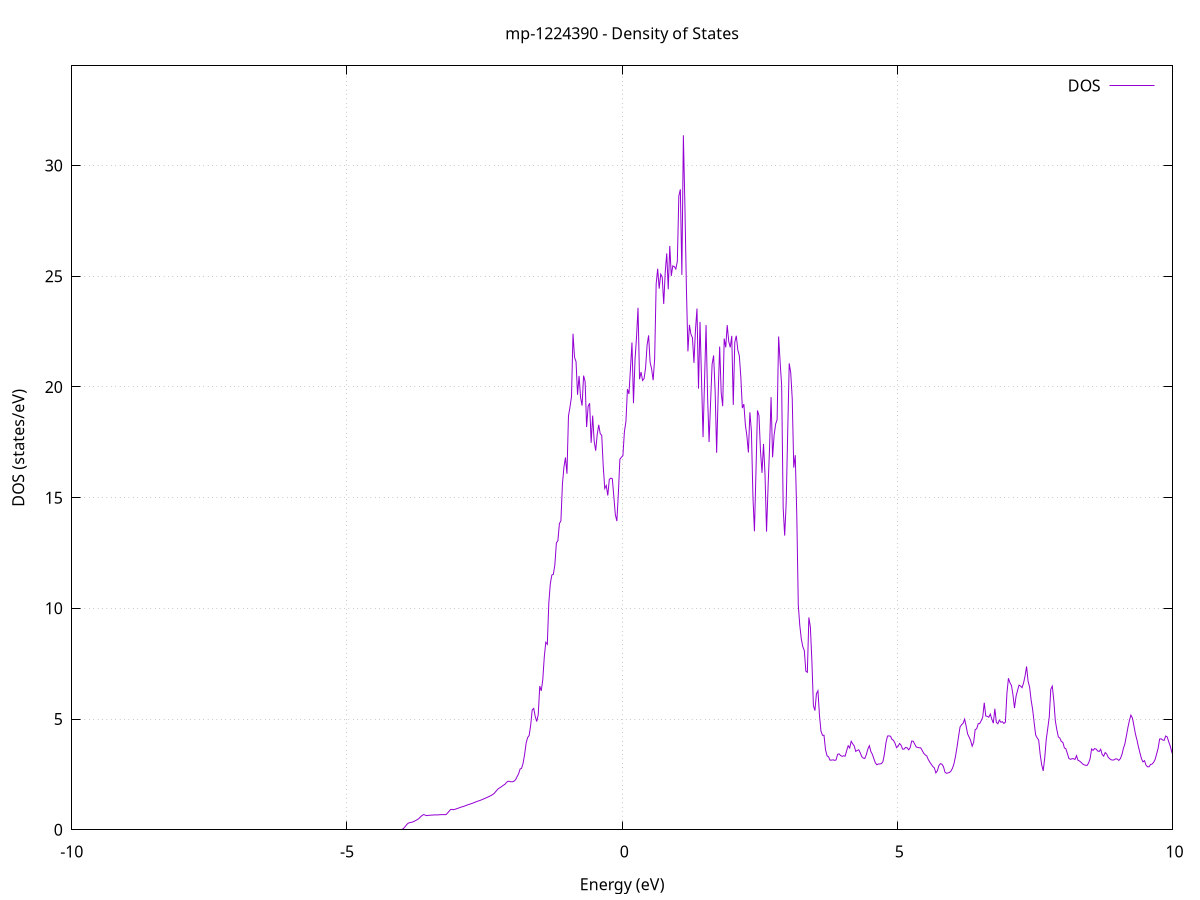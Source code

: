 set title 'mp-1224390 - Density of States'
set xlabel 'Energy (eV)'
set ylabel 'DOS (states/eV)'
set grid
set xrange [-10:10]
set yrange [0:34.502]
set xzeroaxis lt -1
set terminal png size 800,600
set output 'mp-1224390_dos_gnuplot.png'
plot '-' using 1:2 with lines title 'DOS'
-28.831500 0.000000
-28.804000 0.000000
-28.776600 0.000000
-28.749100 0.000000
-28.721600 0.000000
-28.694200 0.000000
-28.666700 0.000000
-28.639200 0.000000
-28.611700 0.000000
-28.584300 0.000000
-28.556800 0.000000
-28.529300 0.000000
-28.501900 0.000000
-28.474400 0.000000
-28.446900 0.000000
-28.419400 0.000000
-28.392000 0.000000
-28.364500 0.000000
-28.337000 0.000000
-28.309600 0.000000
-28.282100 0.000000
-28.254600 0.000000
-28.227100 0.000000
-28.199700 0.000000
-28.172200 0.000000
-28.144700 0.000000
-28.117200 0.000000
-28.089800 0.000000
-28.062300 0.000000
-28.034800 0.000000
-28.007400 0.000000
-27.979900 0.000000
-27.952400 0.000000
-27.924900 0.000000
-27.897500 0.000000
-27.870000 0.000000
-27.842500 0.000000
-27.815100 0.000000
-27.787600 0.000000
-27.760100 0.000000
-27.732600 0.000000
-27.705200 0.000000
-27.677700 0.000000
-27.650200 0.000000
-27.622800 0.000000
-27.595300 0.000000
-27.567800 0.000000
-27.540300 0.000000
-27.512900 0.000000
-27.485400 0.000000
-27.457900 0.000000
-27.430500 0.000000
-27.403000 0.000000
-27.375500 0.000000
-27.348000 0.000000
-27.320600 0.000000
-27.293100 0.000000
-27.265600 0.000000
-27.238200 0.000000
-27.210700 0.000000
-27.183200 0.000000
-27.155700 0.000000
-27.128300 0.000000
-27.100800 0.000000
-27.073300 0.000000
-27.045900 0.000000
-27.018400 0.000000
-26.990900 0.000000
-26.963400 0.000000
-26.936000 0.000000
-26.908500 0.000000
-26.881000 0.000000
-26.853600 0.000000
-26.826100 0.000000
-26.798600 0.000000
-26.771100 0.000000
-26.743700 0.000000
-26.716200 0.000000
-26.688700 0.000000
-26.661200 0.000000
-26.633800 0.000000
-26.606300 0.000000
-26.578800 0.000000
-26.551400 0.000000
-26.523900 0.000000
-26.496400 0.000000
-26.468900 0.000000
-26.441500 0.000000
-26.414000 0.000000
-26.386500 0.000000
-26.359100 0.000000
-26.331600 285.746100
-26.304100 0.000000
-26.276600 66.589400
-26.249200 0.000000
-26.221700 0.000000
-26.194200 0.000000
-26.166800 0.000000
-26.139300 0.000000
-26.111800 0.000000
-26.084300 0.000000
-26.056900 0.000000
-26.029400 0.000000
-26.001900 0.000000
-25.974500 0.000000
-25.947000 0.000000
-25.919500 0.000000
-25.892000 0.000000
-25.864600 0.000000
-25.837100 0.000000
-25.809600 0.000000
-25.782200 0.000000
-25.754700 0.000000
-25.727200 0.000000
-25.699700 0.000000
-25.672300 0.000000
-25.644800 0.000000
-25.617300 0.000000
-25.589900 0.000000
-25.562400 0.000000
-25.534900 0.000000
-25.507400 0.000000
-25.480000 0.000000
-25.452500 0.000000
-25.425000 0.000000
-25.397600 0.000000
-25.370100 0.000000
-25.342600 0.000000
-25.315100 0.000000
-25.287700 0.000000
-25.260200 0.000000
-25.232700 0.000000
-25.205200 0.000000
-25.177800 0.000000
-25.150300 0.000000
-25.122800 0.000000
-25.095400 0.000000
-25.067900 0.000000
-25.040400 0.000000
-25.012900 0.000000
-24.985500 0.000000
-24.958000 0.000000
-24.930500 0.000000
-24.903100 0.000000
-24.875600 0.000000
-24.848100 0.000000
-24.820600 0.000000
-24.793200 0.000000
-24.765700 0.000000
-24.738200 0.000000
-24.710800 0.000000
-24.683300 0.000000
-24.655800 0.000000
-24.628300 0.000000
-24.600900 0.000000
-24.573400 0.000000
-24.545900 0.000000
-24.518500 0.000000
-24.491000 0.000000
-24.463500 0.000000
-24.436000 0.000000
-24.408600 0.000000
-24.381100 0.000000
-24.353600 0.000000
-24.326200 0.000000
-24.298700 0.000000
-24.271200 0.000000
-24.243700 0.000000
-24.216300 0.000000
-24.188800 0.000000
-24.161300 0.000000
-24.133900 0.000000
-24.106400 0.000000
-24.078900 0.000000
-24.051400 0.000000
-24.024000 0.000000
-23.996500 0.000000
-23.969000 0.000000
-23.941600 0.000000
-23.914100 0.000000
-23.886600 0.000000
-23.859100 0.000000
-23.831700 0.000000
-23.804200 0.000000
-23.776700 0.000000
-23.749200 0.000000
-23.721800 0.000000
-23.694300 0.000000
-23.666800 0.000000
-23.639400 0.000000
-23.611900 0.000000
-23.584400 0.000000
-23.556900 0.000000
-23.529500 0.000000
-23.502000 0.000000
-23.474500 0.000000
-23.447100 0.000000
-23.419600 0.000000
-23.392100 0.000000
-23.364600 0.000000
-23.337200 0.000000
-23.309700 0.000000
-23.282200 0.000000
-23.254800 0.000000
-23.227300 0.000000
-23.199800 0.000000
-23.172300 0.000000
-23.144900 0.000000
-23.117400 0.000000
-23.089900 0.000000
-23.062500 0.000000
-23.035000 0.000000
-23.007500 0.000000
-22.980000 0.000000
-22.952600 0.000000
-22.925100 0.000000
-22.897600 0.000000
-22.870200 0.000000
-22.842700 0.000000
-22.815200 0.000000
-22.787700 0.000000
-22.760300 0.000000
-22.732800 0.000000
-22.705300 0.000000
-22.677900 0.000000
-22.650400 0.000000
-22.622900 0.000000
-22.595400 0.000000
-22.568000 0.000000
-22.540500 0.000000
-22.513000 0.000000
-22.485500 0.000000
-22.458100 0.000000
-22.430600 0.000000
-22.403100 0.000000
-22.375700 0.000000
-22.348200 0.000000
-22.320700 0.000000
-22.293200 0.000000
-22.265800 0.000000
-22.238300 0.000000
-22.210800 0.000000
-22.183400 0.000000
-22.155900 0.000000
-22.128400 0.000000
-22.100900 0.000000
-22.073500 0.000000
-22.046000 0.000000
-22.018500 0.000000
-21.991100 0.000000
-21.963600 0.000000
-21.936100 0.000000
-21.908600 0.000000
-21.881200 0.000000
-21.853700 0.000000
-21.826200 0.000000
-21.798800 0.000000
-21.771300 0.000000
-21.743800 0.000000
-21.716300 0.000000
-21.688900 0.000000
-21.661400 0.000000
-21.633900 0.000000
-21.606500 0.000000
-21.579000 0.000000
-21.551500 0.000000
-21.524000 0.000000
-21.496600 0.000000
-21.469100 0.000000
-21.441600 0.000000
-21.414200 0.000000
-21.386700 0.000000
-21.359200 0.000000
-21.331700 0.000000
-21.304300 0.000000
-21.276800 0.000000
-21.249300 0.000000
-21.221900 0.000000
-21.194400 0.000000
-21.166900 0.000000
-21.139400 0.000000
-21.112000 0.000000
-21.084500 0.000000
-21.057000 0.000000
-21.029500 0.000000
-21.002100 0.000000
-20.974600 0.000000
-20.947100 0.000000
-20.919700 0.000000
-20.892200 0.000000
-20.864700 0.000000
-20.837200 0.000000
-20.809800 0.000000
-20.782300 0.000000
-20.754800 0.000000
-20.727400 0.000000
-20.699900 0.000000
-20.672400 0.000000
-20.644900 0.000000
-20.617500 0.000000
-20.590000 0.000000
-20.562500 0.000000
-20.535100 0.000000
-20.507600 0.000000
-20.480100 0.000000
-20.452600 0.000000
-20.425200 0.000000
-20.397700 0.000000
-20.370200 0.000000
-20.342800 0.000000
-20.315300 0.000000
-20.287800 0.000000
-20.260300 0.000000
-20.232900 0.000000
-20.205400 0.000000
-20.177900 0.000000
-20.150500 0.000000
-20.123000 0.000000
-20.095500 0.000000
-20.068000 0.000000
-20.040600 0.000000
-20.013100 0.000000
-19.985600 0.000000
-19.958200 0.000000
-19.930700 0.000000
-19.903200 0.000000
-19.875700 0.000000
-19.848300 0.000000
-19.820800 0.000000
-19.793300 0.000000
-19.765900 0.000000
-19.738400 0.000000
-19.710900 0.000000
-19.683400 0.000000
-19.656000 0.000000
-19.628500 0.000000
-19.601000 0.000000
-19.573500 0.000000
-19.546100 0.000000
-19.518600 0.000000
-19.491100 0.000000
-19.463700 0.000000
-19.436200 0.000000
-19.408700 0.000000
-19.381200 0.000000
-19.353800 0.000000
-19.326300 0.000000
-19.298800 0.000000
-19.271400 0.000000
-19.243900 0.000000
-19.216400 0.000000
-19.188900 0.000000
-19.161500 0.000000
-19.134000 0.000000
-19.106500 0.000000
-19.079100 0.000000
-19.051600 0.000000
-19.024100 0.000000
-18.996600 0.000000
-18.969200 0.000000
-18.941700 0.000000
-18.914200 0.000000
-18.886800 0.000000
-18.859300 0.000000
-18.831800 0.000000
-18.804300 0.000000
-18.776900 0.000000
-18.749400 0.000000
-18.721900 0.000000
-18.694500 0.000000
-18.667000 0.000000
-18.639500 0.000000
-18.612000 0.000000
-18.584600 0.000000
-18.557100 0.000000
-18.529600 0.000000
-18.502200 0.000000
-18.474700 0.000000
-18.447200 0.000000
-18.419700 0.000000
-18.392300 0.000000
-18.364800 0.000000
-18.337300 0.000000
-18.309900 0.000000
-18.282400 0.000000
-18.254900 0.000000
-18.227400 0.000000
-18.200000 0.000000
-18.172500 0.000000
-18.145000 0.000000
-18.117500 0.000000
-18.090100 0.000000
-18.062600 0.000000
-18.035100 0.000000
-18.007700 0.000000
-17.980200 0.000000
-17.952700 0.000000
-17.925200 0.000000
-17.897800 0.000000
-17.870300 0.000000
-17.842800 0.000000
-17.815400 0.000000
-17.787900 0.000000
-17.760400 0.000000
-17.732900 0.000000
-17.705500 0.000000
-17.678000 0.000000
-17.650500 0.000000
-17.623100 0.000000
-17.595600 0.000000
-17.568100 0.000000
-17.540600 0.000000
-17.513200 0.000000
-17.485700 0.000000
-17.458200 0.000000
-17.430800 0.000000
-17.403300 0.000000
-17.375800 0.000000
-17.348300 0.000000
-17.320900 0.000000
-17.293400 0.000000
-17.265900 0.000000
-17.238500 0.000000
-17.211000 0.000000
-17.183500 0.000000
-17.156000 0.000000
-17.128600 0.000000
-17.101100 0.000000
-17.073600 0.000000
-17.046200 0.000000
-17.018700 0.000000
-16.991200 0.000000
-16.963700 0.000000
-16.936300 0.000000
-16.908800 0.000000
-16.881300 0.000000
-16.853900 0.000000
-16.826400 0.000000
-16.798900 0.000000
-16.771400 0.000000
-16.744000 0.000000
-16.716500 0.000000
-16.689000 0.000000
-16.661500 0.000000
-16.634100 0.000000
-16.606600 0.000000
-16.579100 0.000000
-16.551700 0.000000
-16.524200 0.000000
-16.496700 0.000000
-16.469200 0.000000
-16.441800 0.000000
-16.414300 0.000000
-16.386800 0.000000
-16.359400 0.000000
-16.331900 0.000000
-16.304400 0.000000
-16.276900 0.000000
-16.249500 0.000000
-16.222000 0.000000
-16.194500 0.000000
-16.167100 0.000000
-16.139600 0.000000
-16.112100 0.000000
-16.084600 0.000000
-16.057200 0.000000
-16.029700 0.000000
-16.002200 0.000000
-15.974800 0.000000
-15.947300 0.000000
-15.919800 0.000000
-15.892300 0.000000
-15.864900 0.000000
-15.837400 0.000000
-15.809900 0.000000
-15.782500 0.000000
-15.755000 0.000000
-15.727500 0.000000
-15.700000 0.000000
-15.672600 0.000000
-15.645100 0.000000
-15.617600 0.000000
-15.590200 0.000000
-15.562700 0.000000
-15.535200 0.000000
-15.507700 0.000000
-15.480300 0.000000
-15.452800 0.000000
-15.425300 0.000000
-15.397800 0.000000
-15.370400 0.000000
-15.342900 0.000000
-15.315400 0.000000
-15.288000 0.000000
-15.260500 0.000000
-15.233000 0.000000
-15.205500 0.000000
-15.178100 0.000000
-15.150600 0.000000
-15.123100 0.000000
-15.095700 0.000000
-15.068200 0.000000
-15.040700 0.000000
-15.013200 0.000000
-14.985800 0.000000
-14.958300 0.000000
-14.930800 0.000000
-14.903400 0.000000
-14.875900 0.000000
-14.848400 0.000000
-14.820900 0.000000
-14.793500 0.000000
-14.766000 0.000000
-14.738500 0.000000
-14.711100 0.000000
-14.683600 0.000000
-14.656100 0.000000
-14.628600 0.000000
-14.601200 0.000000
-14.573700 0.000000
-14.546200 0.000000
-14.518800 0.000000
-14.491300 0.000000
-14.463800 0.000000
-14.436300 0.000000
-14.408900 0.000000
-14.381400 0.000000
-14.353900 0.000000
-14.326500 0.000000
-14.299000 0.000000
-14.271500 0.000000
-14.244000 0.000000
-14.216600 0.000000
-14.189100 0.000000
-14.161600 0.000000
-14.134200 0.000000
-14.106700 0.000000
-14.079200 0.000000
-14.051700 0.000000
-14.024300 0.000000
-13.996800 0.000000
-13.969300 0.000000
-13.941800 0.000000
-13.914400 0.000000
-13.886900 0.000000
-13.859400 0.000000
-13.832000 0.000000
-13.804500 0.000000
-13.777000 0.000000
-13.749500 0.000000
-13.722100 0.000000
-13.694600 0.000000
-13.667100 0.000000
-13.639700 0.000000
-13.612200 0.000000
-13.584700 0.000000
-13.557200 0.000000
-13.529800 0.000000
-13.502300 0.000000
-13.474800 0.000000
-13.447400 0.000000
-13.419900 0.000000
-13.392400 0.000000
-13.364900 0.000000
-13.337500 0.000000
-13.310000 0.000000
-13.282500 0.000000
-13.255100 0.000000
-13.227600 0.000000
-13.200100 0.000000
-13.172600 0.000000
-13.145200 0.000000
-13.117700 0.000000
-13.090200 0.000000
-13.062800 0.000000
-13.035300 0.000000
-13.007800 0.000000
-12.980300 0.000000
-12.952900 0.000000
-12.925400 0.000000
-12.897900 0.000000
-12.870500 0.000000
-12.843000 0.000000
-12.815500 0.000000
-12.788000 0.000000
-12.760600 0.000000
-12.733100 0.000000
-12.705600 0.000000
-12.678200 0.000000
-12.650700 0.000000
-12.623200 0.000000
-12.595700 0.000000
-12.568300 0.000000
-12.540800 0.000000
-12.513300 0.000000
-12.485800 0.000000
-12.458400 0.000000
-12.430900 0.000000
-12.403400 0.000000
-12.376000 0.000000
-12.348500 0.000000
-12.321000 0.000000
-12.293500 0.000000
-12.266100 0.000000
-12.238600 0.000000
-12.211100 0.000000
-12.183700 0.000000
-12.156200 0.000000
-12.128700 0.000000
-12.101200 0.000000
-12.073800 0.000000
-12.046300 0.000000
-12.018800 0.000000
-11.991400 0.000000
-11.963900 0.000000
-11.936400 0.000000
-11.908900 0.000000
-11.881500 0.000000
-11.854000 0.000000
-11.826500 0.000000
-11.799100 0.000000
-11.771600 0.000000
-11.744100 0.000000
-11.716600 0.000000
-11.689200 0.000000
-11.661700 0.000000
-11.634200 0.000000
-11.606800 0.000000
-11.579300 0.000000
-11.551800 0.000000
-11.524300 0.000000
-11.496900 0.000000
-11.469400 0.000000
-11.441900 0.000000
-11.414500 0.000000
-11.387000 0.000000
-11.359500 0.000000
-11.332000 0.000000
-11.304600 0.000000
-11.277100 0.000000
-11.249600 0.000000
-11.222200 0.000000
-11.194700 0.000000
-11.167200 0.000000
-11.139700 0.000000
-11.112300 0.000000
-11.084800 0.000000
-11.057300 0.000000
-11.029800 0.000000
-11.002400 0.000000
-10.974900 0.000000
-10.947400 0.000000
-10.920000 0.000000
-10.892500 0.000000
-10.865000 0.000000
-10.837500 0.000000
-10.810100 0.000000
-10.782600 0.000000
-10.755100 0.000000
-10.727700 0.000000
-10.700200 0.000000
-10.672700 0.000000
-10.645200 0.000000
-10.617800 0.000000
-10.590300 0.000000
-10.562800 0.000000
-10.535400 0.000000
-10.507900 0.000000
-10.480400 0.000000
-10.452900 0.000000
-10.425500 0.000000
-10.398000 0.000000
-10.370500 0.000000
-10.343100 0.000000
-10.315600 0.000000
-10.288100 0.000000
-10.260600 0.000000
-10.233200 0.000000
-10.205700 0.000000
-10.178200 0.000000
-10.150800 0.000000
-10.123300 0.000000
-10.095800 0.000000
-10.068300 0.000000
-10.040900 0.000000
-10.013400 0.000000
-9.985900 0.000000
-9.958500 0.000000
-9.931000 0.000000
-9.903500 0.000000
-9.876000 0.000000
-9.848600 0.000000
-9.821100 0.000000
-9.793600 0.000000
-9.766100 0.000000
-9.738700 0.000000
-9.711200 0.000000
-9.683700 0.000000
-9.656300 0.000000
-9.628800 0.000000
-9.601300 0.000000
-9.573800 0.000000
-9.546400 0.000000
-9.518900 0.000000
-9.491400 0.000000
-9.464000 0.000000
-9.436500 0.000000
-9.409000 0.000000
-9.381500 0.000000
-9.354100 0.000000
-9.326600 0.000000
-9.299100 0.000000
-9.271700 0.000000
-9.244200 0.000000
-9.216700 0.000000
-9.189200 0.000000
-9.161800 0.000000
-9.134300 0.000000
-9.106800 0.000000
-9.079400 0.000000
-9.051900 0.000000
-9.024400 0.000000
-8.996900 0.000000
-8.969500 0.000000
-8.942000 0.000000
-8.914500 0.000000
-8.887100 0.000000
-8.859600 0.000000
-8.832100 0.000000
-8.804600 0.000000
-8.777200 0.000000
-8.749700 0.000000
-8.722200 0.000000
-8.694800 0.000000
-8.667300 0.000000
-8.639800 0.000000
-8.612300 0.000000
-8.584900 0.000000
-8.557400 0.000000
-8.529900 0.000000
-8.502500 0.000000
-8.475000 0.000000
-8.447500 0.000000
-8.420000 0.000000
-8.392600 0.000000
-8.365100 0.000000
-8.337600 0.000000
-8.310100 0.000000
-8.282700 0.000000
-8.255200 0.000000
-8.227700 0.000000
-8.200300 0.000000
-8.172800 0.000000
-8.145300 0.000000
-8.117800 0.000000
-8.090400 0.000000
-8.062900 0.000000
-8.035400 0.000000
-8.008000 0.000000
-7.980500 0.000000
-7.953000 0.000000
-7.925500 0.000000
-7.898100 0.000000
-7.870600 0.000000
-7.843100 0.000000
-7.815700 0.000000
-7.788200 0.000000
-7.760700 0.000000
-7.733200 0.000000
-7.705800 0.000000
-7.678300 0.000000
-7.650800 0.000000
-7.623400 0.000000
-7.595900 0.000000
-7.568400 0.000000
-7.540900 0.000000
-7.513500 0.000000
-7.486000 0.000000
-7.458500 0.000000
-7.431100 0.000000
-7.403600 0.000000
-7.376100 0.000000
-7.348600 0.000000
-7.321200 0.000000
-7.293700 0.000000
-7.266200 0.000000
-7.238800 0.000000
-7.211300 0.000000
-7.183800 0.000000
-7.156300 0.000000
-7.128900 0.000000
-7.101400 0.000000
-7.073900 0.000000
-7.046500 0.000000
-7.019000 0.000000
-6.991500 0.000000
-6.964000 0.000000
-6.936600 0.000000
-6.909100 0.000000
-6.881600 0.000000
-6.854100 0.000000
-6.826700 0.000000
-6.799200 0.000000
-6.771700 0.000000
-6.744300 0.000000
-6.716800 0.000000
-6.689300 0.000000
-6.661800 0.000000
-6.634400 0.000000
-6.606900 0.000000
-6.579400 0.000000
-6.552000 0.000000
-6.524500 0.000000
-6.497000 0.000000
-6.469500 0.000000
-6.442100 0.000000
-6.414600 0.000000
-6.387100 0.000000
-6.359700 0.000000
-6.332200 0.000000
-6.304700 0.000000
-6.277200 0.000000
-6.249800 0.000000
-6.222300 0.000000
-6.194800 0.000000
-6.167400 0.000000
-6.139900 0.000000
-6.112400 0.000000
-6.084900 0.000000
-6.057500 0.000000
-6.030000 0.000000
-6.002500 0.000000
-5.975100 0.000000
-5.947600 0.000000
-5.920100 0.000000
-5.892600 0.000000
-5.865200 0.000000
-5.837700 0.000000
-5.810200 0.000000
-5.782800 0.000000
-5.755300 0.000000
-5.727800 0.000000
-5.700300 0.000000
-5.672900 0.000000
-5.645400 0.000000
-5.617900 0.000000
-5.590500 0.000000
-5.563000 0.000000
-5.535500 0.000000
-5.508000 0.000000
-5.480600 0.000000
-5.453100 0.000000
-5.425600 0.000000
-5.398100 0.000000
-5.370700 0.000000
-5.343200 0.000000
-5.315700 0.000000
-5.288300 0.000000
-5.260800 0.000000
-5.233300 0.000000
-5.205800 0.000000
-5.178400 0.000000
-5.150900 0.000000
-5.123400 0.000000
-5.096000 0.000000
-5.068500 0.000000
-5.041000 0.000000
-5.013500 0.000000
-4.986100 0.000000
-4.958600 0.000000
-4.931100 0.000000
-4.903700 0.000000
-4.876200 0.000000
-4.848700 0.000000
-4.821200 0.000000
-4.793800 0.000000
-4.766300 0.000000
-4.738800 0.000000
-4.711400 0.000000
-4.683900 0.000000
-4.656400 0.000000
-4.628900 0.000000
-4.601500 0.000000
-4.574000 0.000000
-4.546500 0.000000
-4.519100 0.000000
-4.491600 0.000000
-4.464100 0.000000
-4.436600 0.000000
-4.409200 0.000000
-4.381700 0.000000
-4.354200 0.000000
-4.326800 0.000000
-4.299300 0.000000
-4.271800 0.000000
-4.244300 0.000000
-4.216900 0.000000
-4.189400 0.000000
-4.161900 0.000000
-4.134500 0.000000
-4.107000 0.000000
-4.079500 0.000000
-4.052000 0.000000
-4.024600 0.000100
-3.997100 0.017900
-3.969600 0.066300
-3.942100 0.145200
-3.914700 0.234200
-3.887200 0.297900
-3.859700 0.321900
-3.832300 0.334600
-3.804800 0.352000
-3.777300 0.386100
-3.749800 0.421100
-3.722400 0.457100
-3.694900 0.504000
-3.667400 0.576100
-3.640000 0.635800
-3.612500 0.683100
-3.585000 0.672600
-3.557500 0.639000
-3.530100 0.649000
-3.502600 0.655700
-3.475100 0.659800
-3.447700 0.664300
-3.420200 0.669700
-3.392700 0.673200
-3.365200 0.670700
-3.337800 0.674300
-3.310300 0.679500
-3.282800 0.683600
-3.255400 0.684500
-3.227900 0.684000
-3.200400 0.684800
-3.172900 0.753800
-3.145500 0.832200
-3.118000 0.914800
-3.090500 0.921400
-3.063100 0.903200
-3.035600 0.926700
-3.008100 0.950800
-2.980600 0.974400
-2.953200 0.998700
-2.925700 1.025600
-2.898200 1.041800
-2.870800 1.063400
-2.843300 1.090900
-2.815800 1.118400
-2.788300 1.141400
-2.760900 1.163300
-2.733400 1.184600
-2.705900 1.211100
-2.678400 1.238200
-2.651000 1.265500
-2.623500 1.291800
-2.596000 1.314500
-2.568600 1.339300
-2.541100 1.366800
-2.513600 1.395800
-2.486100 1.426000
-2.458700 1.457000
-2.431200 1.488600
-2.403700 1.521000
-2.376300 1.556700
-2.348800 1.596700
-2.321300 1.649000
-2.293800 1.735200
-2.266400 1.816300
-2.238900 1.873500
-2.211400 1.915300
-2.184000 1.962800
-2.156500 2.014100
-2.129000 2.055800
-2.101500 2.139000
-2.074100 2.191600
-2.046600 2.184300
-2.019100 2.166900
-1.991700 2.167800
-1.964200 2.195000
-1.936700 2.261500
-1.909200 2.395700
-1.881800 2.525500
-1.854300 2.743900
-1.826800 2.780700
-1.799400 3.007600
-1.771900 3.406300
-1.744400 3.916000
-1.716900 4.165000
-1.689500 4.261000
-1.662000 4.723700
-1.634500 5.411300
-1.607100 5.483000
-1.579600 5.121600
-1.552100 4.887500
-1.524600 5.198300
-1.497200 6.487800
-1.469700 6.275000
-1.442200 6.774400
-1.414800 7.805300
-1.387300 8.468600
-1.359800 8.378400
-1.332300 10.250100
-1.304900 11.117800
-1.277400 11.503700
-1.249900 11.541500
-1.222400 11.967100
-1.195000 12.956600
-1.167500 13.059700
-1.140000 13.829600
-1.112600 13.953700
-1.085100 15.614000
-1.057600 16.379300
-1.030100 16.814100
-1.002700 16.078700
-0.975200 18.690100
-0.947700 19.091300
-0.920300 19.564800
-0.892800 22.402700
-0.865300 21.343100
-0.837800 21.142000
-0.810400 19.646700
-0.782900 20.496100
-0.755400 19.526100
-0.728000 19.156800
-0.700500 20.511700
-0.673000 20.244400
-0.645500 18.192600
-0.618100 19.132200
-0.590600 19.262500
-0.563100 17.477900
-0.535700 18.705000
-0.508200 17.555200
-0.480700 17.120700
-0.453200 17.849800
-0.425800 18.290800
-0.398300 17.890400
-0.370800 17.814200
-0.343400 16.410200
-0.315900 15.414100
-0.288400 15.549700
-0.260900 15.097600
-0.233500 15.821400
-0.206000 15.882200
-0.178500 15.854700
-0.151100 15.047900
-0.123600 14.231700
-0.096100 13.940300
-0.068600 15.198400
-0.041200 16.737200
-0.013700 16.825200
0.013800 16.894200
0.041200 17.982700
0.068700 18.439800
0.096200 19.899900
0.123700 19.687200
0.151100 20.831200
0.178600 22.006300
0.206100 19.265800
0.233600 21.216700
0.261000 22.235400
0.288500 23.577100
0.316000 20.351900
0.343400 20.675700
0.370900 20.291300
0.398400 20.375600
0.425900 20.864400
0.453300 21.893800
0.480800 22.328200
0.508300 21.111800
0.535700 20.811900
0.563200 20.305000
0.590700 21.269100
0.618200 24.654200
0.645600 25.339600
0.673100 24.441400
0.700600 25.095600
0.728000 24.971100
0.755500 23.746700
0.783000 25.186000
0.810500 26.033800
0.837900 24.410500
0.865400 26.372900
0.892900 25.017000
0.920300 25.469200
0.947800 25.435200
0.975300 25.326300
1.002800 25.672700
1.030200 28.631600
1.057700 28.924100
1.085200 25.063200
1.112600 31.365600
1.140100 28.208000
1.167600 24.474900
1.195100 21.607600
1.222500 22.804000
1.250000 22.380700
1.277500 22.221100
1.304900 21.086500
1.332400 22.582000
1.359900 23.541400
1.387400 19.926300
1.414800 22.938900
1.442300 20.361700
1.469800 17.734500
1.497200 20.293300
1.524700 22.795900
1.552200 19.573500
1.579700 17.513400
1.607100 19.308700
1.634600 21.034400
1.662100 21.421000
1.689600 19.825000
1.717000 17.028200
1.744500 19.631600
1.772000 21.825200
1.799400 19.751500
1.826900 19.130500
1.854400 22.186000
1.881900 21.788800
1.909300 22.792800
1.936800 22.057500
1.964300 21.788600
1.991700 22.307700
2.019200 19.191000
2.046700 22.017900
2.074200 22.311600
2.101600 21.673400
2.129100 21.412700
2.156600 20.439900
2.184000 19.046300
2.211500 19.223200
2.239000 18.289600
2.266500 17.792200
2.293900 17.039300
2.321400 18.854600
2.348900 17.995400
2.376300 15.050700
2.403800 13.481100
2.431300 16.139000
2.458800 18.939600
2.486200 18.712400
2.513700 17.117900
2.541200 16.121600
2.568600 17.429600
2.596100 16.047000
2.623600 13.466000
2.651100 15.447600
2.678500 17.255700
2.706000 19.540100
2.733500 16.822000
2.760900 17.807800
2.788400 18.319500
2.815900 18.528900
2.843400 22.278100
2.870800 21.108000
2.898300 20.055400
2.925800 14.532900
2.953200 13.283900
2.980700 14.758300
3.008200 17.946200
3.035700 21.066100
3.063100 20.649200
3.090600 19.460400
3.118100 16.357200
3.145600 16.918800
3.173000 14.238500
3.200500 10.137500
3.228000 9.227400
3.255400 8.615500
3.282900 8.270000
3.310400 8.090100
3.337900 7.160900
3.365300 7.112800
3.392800 9.589500
3.420300 9.147400
3.447700 7.612800
3.475200 5.605300
3.502700 5.383800
3.530200 6.147200
3.557600 6.280300
3.585100 5.182600
3.612600 4.457400
3.640000 4.267500
3.667500 4.268600
3.695000 3.621300
3.722500 3.341900
3.749900 3.295400
3.777400 3.144200
3.804900 3.146100
3.832300 3.160000
3.859800 3.134200
3.887300 3.156200
3.914800 3.408400
3.942200 3.428700
3.969700 3.352000
3.997200 3.316100
4.024600 3.342500
4.052100 3.325700
4.079600 3.576300
4.107100 3.794500
4.134500 3.693900
4.162000 3.997200
4.189500 3.879800
4.216900 3.787900
4.244400 3.538800
4.271900 3.585000
4.299400 3.612900
4.326800 3.473600
4.354300 3.301600
4.381800 3.237400
4.409300 3.219900
4.436700 3.394500
4.464200 3.644100
4.491700 3.797500
4.519100 3.535100
4.546600 3.405000
4.574100 3.208800
4.601600 3.021000
4.629000 2.935200
4.656500 2.973600
4.684000 2.972900
4.711400 2.987400
4.738900 3.080200
4.766400 3.435900
4.793900 3.939700
4.821300 4.231100
4.848800 4.241800
4.876300 4.224500
4.903700 4.078700
4.931200 4.040400
4.958700 3.901600
4.986200 3.707100
5.013600 3.771000
5.041100 3.896600
5.068600 3.817600
5.096000 3.643000
5.123500 3.644600
5.151000 3.720400
5.178500 3.701000
5.205900 3.611400
5.233400 3.709800
5.260900 4.006400
5.288300 4.001900
5.315800 3.870800
5.343300 3.737300
5.370800 3.721600
5.398200 3.702900
5.425700 3.701600
5.453200 3.576800
5.480600 3.451700
5.508100 3.379800
5.535600 3.333600
5.563100 3.166400
5.590500 3.053400
5.618000 2.953300
5.645500 2.856700
5.672900 2.791900
5.700400 2.567300
5.727900 2.666300
5.755400 2.898300
5.782800 2.986700
5.810300 2.964600
5.837800 2.855700
5.865300 2.606500
5.892700 2.549400
5.920200 2.567500
5.947700 2.586800
5.975100 2.654400
6.002600 2.783400
6.030100 2.991900
6.057600 3.324600
6.085000 3.738500
6.112500 4.209000
6.140000 4.645000
6.167400 4.746300
6.194900 4.804500
6.222400 4.996900
6.249900 4.691200
6.277300 4.329400
6.304800 4.184900
6.332300 4.029800
6.359700 3.774400
6.387200 3.951600
6.414700 4.521600
6.442200 4.562900
6.469600 4.790700
6.497100 4.797400
6.524600 4.928700
6.552000 5.086200
6.579500 5.738100
6.607000 5.137200
6.634500 5.127600
6.661900 5.083400
6.689400 5.228600
6.716900 4.997700
6.744300 4.812000
6.771800 5.466800
6.799300 4.854500
6.826800 4.788200
6.854200 4.954200
6.881700 4.857400
6.909200 4.881500
6.936600 4.800500
6.964100 4.863200
6.991600 6.169200
7.019100 6.843200
7.046500 6.639700
7.074000 6.517100
7.101500 6.091200
7.128900 5.495900
7.156400 6.018600
7.183900 6.288900
7.211400 6.532200
7.238800 6.490500
7.266300 6.417200
7.293800 6.631400
7.321300 6.945800
7.348700 7.375600
7.376200 6.705700
7.403700 6.442000
7.431100 5.859600
7.458600 5.436200
7.486100 4.841000
7.513600 4.278800
7.541000 4.153200
7.568500 4.048500
7.596000 3.400900
7.623400 2.928900
7.650900 2.660200
7.678400 3.248000
7.705900 4.075800
7.733300 4.581900
7.760800 5.092100
7.788300 6.347500
7.815700 6.488100
7.843200 5.842400
7.870700 4.925900
7.898200 4.523400
7.925600 4.197200
7.953100 4.140400
7.980600 3.987200
8.008000 3.948900
8.035500 3.698200
8.063000 3.658300
8.090500 3.440100
8.117900 3.220800
8.145400 3.180400
8.172900 3.207200
8.200300 3.213600
8.227800 3.174200
8.255300 3.347400
8.282800 3.138400
8.310200 3.106400
8.337700 3.049000
8.365200 2.977400
8.392600 2.934300
8.420100 2.914500
8.447600 2.906400
8.475100 3.011200
8.502500 3.208900
8.530000 3.649500
8.557500 3.586100
8.584900 3.669800
8.612400 3.644900
8.639900 3.560800
8.667400 3.535600
8.694800 3.635600
8.722300 3.402000
8.749800 3.323700
8.777300 3.489500
8.804700 3.421100
8.832200 3.271000
8.859700 3.206500
8.887100 3.160500
8.914600 3.146600
8.942100 3.161300
8.969600 3.207900
8.997000 3.191500
9.024500 3.132900
9.052000 3.210900
9.079400 3.378600
9.106900 3.668000
9.134400 3.873100
9.161900 4.237700
9.189300 4.609800
9.216800 4.937500
9.244300 5.178300
9.271700 5.049600
9.299200 4.701100
9.326700 4.323900
9.354200 4.058300
9.381600 3.742200
9.409100 3.464400
9.436600 3.206400
9.464000 3.064600
9.491500 3.123400
9.519000 2.915400
9.546500 2.843800
9.573900 2.847100
9.601400 2.947700
9.628900 2.968700
9.656300 3.045900
9.683800 3.174600
9.711300 3.423800
9.738800 3.682200
9.766200 4.099000
9.793700 4.108100
9.821200 4.054200
9.848600 4.038100
9.876100 4.234800
9.903600 4.195000
9.931100 3.977300
9.958500 3.784600
9.986000 3.524300
10.013500 3.316000
10.040900 3.305500
10.068400 3.212100
10.095900 3.257100
10.123400 3.367500
10.150800 3.475700
10.178300 3.652800
10.205800 3.863800
10.233300 4.098300
10.260700 4.310300
10.288200 4.330900
10.315700 4.201600
10.343100 4.121900
10.370600 4.018600
10.398100 3.906700
10.425600 3.843700
10.453000 4.030500
10.480500 3.780300
10.508000 3.822400
10.535400 3.896900
10.562900 3.809100
10.590400 3.761100
10.617900 3.877500
10.645300 4.150400
10.672800 4.191500
10.700300 4.129700
10.727700 4.193900
10.755200 4.328000
10.782700 4.524500
10.810200 4.498500
10.837600 4.403000
10.865100 4.344500
10.892600 4.248800
10.920000 4.214600
10.947500 4.253100
10.975000 4.235000
11.002500 4.228200
11.029900 4.294300
11.057400 4.439600
11.084900 4.355600
11.112300 4.593400
11.139800 4.062800
11.167300 3.824500
11.194800 3.705400
11.222200 3.587900
11.249700 3.497300
11.277200 3.391000
11.304600 3.430100
11.332100 3.470400
11.359600 3.436600
11.387100 3.393200
11.414500 3.229900
11.442000 3.098000
11.469500 3.016000
11.497000 3.015500
11.524400 3.093500
11.551900 3.107500
11.579400 2.965900
11.606800 2.928000
11.634300 2.956400
11.661800 2.997800
11.689300 2.988000
11.716700 2.963200
11.744200 2.956100
11.771700 2.991800
11.799100 3.049200
11.826600 3.094000
11.854100 3.154700
11.881600 3.163300
11.909000 3.163900
11.936500 3.151900
11.964000 3.216600
11.991400 3.264000
12.018900 3.317600
12.046400 3.406300
12.073900 3.683600
12.101300 3.553300
12.128800 3.519100
12.156300 3.458500
12.183700 3.444800
12.211200 3.438200
12.238700 3.429900
12.266200 3.322600
12.293600 3.166100
12.321100 3.006100
12.348600 2.946900
12.376000 3.004600
12.403500 3.138300
12.431000 3.285600
12.458500 3.323500
12.485900 3.363000
12.513400 3.368000
12.540900 3.387400
12.568300 3.406200
12.595800 3.377900
12.623300 3.337900
12.650800 3.280700
12.678200 3.417100
12.705700 3.411300
12.733200 3.475100
12.760600 3.529400
12.788100 3.532000
12.815600 3.566100
12.843100 3.602400
12.870500 3.612400
12.898000 3.608700
12.925500 3.587700
12.953000 3.430100
12.980400 3.364200
13.007900 3.341400
13.035400 3.366200
13.062800 3.392800
13.090300 3.402000
13.117800 3.409500
13.145300 3.435000
13.172700 3.449000
13.200200 3.489200
13.227700 3.547300
13.255100 3.612400
13.282600 3.705800
13.310100 3.857900
13.337600 3.993900
13.365000 4.026400
13.392500 4.045100
13.420000 4.063100
13.447400 4.081100
13.474900 4.101300
13.502400 4.113200
13.529900 4.164500
13.557300 4.235200
13.584800 4.273000
13.612300 4.235100
13.639700 4.149200
13.667200 4.098800
13.694700 4.014500
13.722200 3.933600
13.749600 3.954200
13.777100 3.960400
13.804600 3.835400
13.832000 3.838300
13.859500 3.818700
13.887000 3.810200
13.914500 3.822000
13.941900 3.847100
13.969400 3.731600
13.996900 3.700300
14.024300 3.675500
14.051800 3.793300
14.079300 3.933800
14.106800 4.043800
14.134200 4.175400
14.161700 4.270000
14.189200 4.251000
14.216600 4.305900
14.244100 4.395300
14.271600 4.334600
14.299100 4.293000
14.326500 4.283100
14.354000 4.288100
14.381500 4.309100
14.409000 4.410800
14.436400 4.576200
14.463900 4.524100
14.491400 4.395900
14.518800 4.241800
14.546300 4.137000
14.573800 4.132800
14.601300 3.935100
14.628700 3.934900
14.656200 3.900100
14.683700 3.773600
14.711100 3.664700
14.738600 3.587600
14.766100 3.633000
14.793600 3.674700
14.821000 3.752800
14.848500 3.874800
14.876000 4.082500
14.903400 4.078800
14.930900 3.934100
14.958400 3.969800
14.985900 4.155100
15.013300 4.415200
15.040800 4.661900
15.068300 4.891200
15.095700 5.112400
15.123200 5.264300
15.150700 5.452100
15.178200 5.596400
15.205600 5.638200
15.233100 5.646100
15.260600 5.615900
15.288000 5.497500
15.315500 5.519100
15.343000 5.680600
15.370500 5.777800
15.397900 5.677100
15.425400 5.745700
15.452900 6.069300
15.480300 6.725000
15.507800 7.395200
15.535300 7.920800
15.562800 8.883900
15.590200 10.437200
15.617700 13.774100
15.645200 12.500300
15.672600 9.255200
15.700100 8.624300
15.727600 7.923200
15.755100 7.217600
15.782500 6.783900
15.810000 6.557300
15.837500 6.357500
15.865000 6.109500
15.892400 5.826600
15.919900 5.717800
15.947400 5.636100
15.974800 5.590300
16.002300 5.598700
16.029800 5.498600
16.057300 5.343000
16.084700 5.061100
16.112200 5.000100
16.139700 4.912800
16.167100 4.502800
16.194600 4.482300
16.222100 4.558300
16.249600 4.901800
16.277000 5.055100
16.304500 5.144800
16.332000 5.262100
16.359400 5.407400
16.386900 5.603300
16.414400 5.642500
16.441900 5.512600
16.469300 5.414000
16.496800 5.419800
16.524300 5.393500
16.551700 5.555600
16.579200 5.558100
16.606700 5.600800
16.634200 5.648800
16.661600 5.733400
16.689100 5.580100
16.716600 5.568500
16.744000 5.297700
16.771500 5.216500
16.799000 5.306800
16.826500 5.320200
16.853900 5.180700
16.881400 5.005300
16.908900 4.824700
16.936300 4.748400
16.963800 4.693400
16.991300 4.645400
17.018800 4.712100
17.046200 4.850500
17.073700 5.087000
17.101200 5.126700
17.128700 5.096700
17.156100 5.066400
17.183600 4.944400
17.211100 4.840700
17.238500 4.822000
17.266000 4.860600
17.293500 4.957400
17.321000 5.066200
17.348400 5.152100
17.375900 5.266000
17.403400 5.376500
17.430800 5.424200
17.458300 5.404800
17.485800 5.451700
17.513300 5.542200
17.540700 5.673300
17.568200 5.707300
17.595700 5.665800
17.623100 5.593300
17.650600 5.484500
17.678100 5.443800
17.705600 5.414900
17.733000 5.325500
17.760500 5.141200
17.788000 5.098600
17.815400 5.093600
17.842900 5.089100
17.870400 5.109900
17.897900 5.104700
17.925300 5.171900
17.952800 5.343100
17.980300 5.351400
18.007700 5.412300
18.035200 5.516500
18.062700 5.648000
18.090200 5.745100
18.117600 5.861400
18.145100 6.057300
18.172600 5.884500
18.200000 5.302500
18.227500 5.028500
18.255000 5.010600
18.282500 5.147300
18.309900 5.114800
18.337400 5.067500
18.364900 5.036000
18.392300 5.095500
18.419800 5.145900
18.447300 5.196800
18.474800 5.271800
18.502200 5.449000
18.529700 5.408100
18.557200 5.357800
18.584700 5.334900
18.612100 5.310500
18.639600 5.156100
18.667100 5.045200
18.694500 4.934600
18.722000 4.821500
18.749500 4.934300
18.777000 5.085300
18.804400 5.352700
18.831900 5.540800
18.859400 5.537700
18.886800 5.456600
18.914300 5.357000
18.941800 5.283000
18.969300 5.153200
18.996700 5.140100
19.024200 5.118800
19.051700 5.141400
19.079100 5.183500
19.106600 5.285400
19.134100 5.482300
19.161600 5.604700
19.189000 5.708000
19.216500 5.846400
19.244000 6.210600
19.271400 6.658300
19.298900 6.715800
19.326400 6.407900
19.353900 6.096400
19.381300 5.737200
19.408800 5.331300
19.436300 5.652100
19.463700 5.948200
19.491200 5.871400
19.518700 5.927800
19.546200 5.973300
19.573600 5.992800
19.601100 5.794400
19.628600 5.632100
19.656000 5.500000
19.683500 5.254400
19.711000 5.270500
19.738500 5.436800
19.765900 5.773000
19.793400 6.321300
19.820900 6.828200
19.848300 6.459300
19.875800 6.306000
19.903300 6.162500
19.930800 6.070800
19.958200 6.212500
19.985700 6.340700
20.013200 6.369800
20.040700 6.208500
20.068100 6.137900
20.095600 6.226900
20.123100 5.975800
20.150500 5.737600
20.178000 5.667000
20.205500 5.773700
20.233000 5.719400
20.260400 5.323300
20.287900 5.263100
20.315400 5.388800
20.342800 5.516500
20.370300 5.624300
20.397800 5.853700
20.425300 6.064100
20.452700 6.083100
20.480200 6.196400
20.507700 6.327800
20.535100 6.667300
20.562600 5.499100
20.590100 5.241900
20.617600 5.229900
20.645000 5.343500
20.672500 5.589500
20.700000 5.902900
20.727400 6.288900
20.754900 6.996500
20.782400 6.864500
20.809900 6.498700
20.837300 6.149700
20.864800 5.908200
20.892300 5.835700
20.919700 5.384700
20.947200 5.604300
20.974700 5.841300
21.002200 6.013600
21.029600 6.105800
21.057100 6.134400
21.084600 5.885200
21.112000 5.731400
21.139500 5.755000
21.167000 5.691400
21.194500 5.850100
21.221900 5.911400
21.249400 5.609900
21.276900 5.508800
21.304300 5.452200
21.331800 5.451500
21.359300 5.682200
21.386800 5.979600
21.414200 6.226400
21.441700 6.037400
21.469200 5.633600
21.496700 5.318600
21.524100 5.355800
21.551600 5.727100
21.579100 6.355200
21.606500 6.286200
21.634000 5.517800
21.661500 5.525100
21.689000 5.803400
21.716400 5.932000
21.743900 6.092700
21.771400 6.596300
21.798800 6.238100
21.826300 5.997500
21.853800 5.945100
21.881300 6.222300
21.908700 6.227800
21.936200 6.031800
21.963700 5.894300
21.991100 5.975600
22.018600 6.326700
22.046100 6.761200
22.073600 7.127600
22.101000 6.757300
22.128500 6.758700
22.156000 6.770800
22.183400 6.701200
22.210900 6.426600
22.238400 6.642000
22.265900 6.985000
22.293300 7.304400
22.320800 7.393200
22.348300 7.231800
22.375700 7.093200
22.403200 6.767400
22.430700 6.328400
22.458200 5.583200
22.485600 5.225700
22.513100 5.191400
22.540600 5.258400
22.568000 4.950400
22.595500 4.729900
22.623000 4.241200
22.650500 3.774700
22.677900 3.241500
22.705400 2.967500
22.732900 2.528300
22.760300 2.460500
22.787800 2.276600
22.815300 1.952800
22.842800 1.636800
22.870200 1.424100
22.897700 1.290200
22.925200 1.177200
22.952700 1.065300
22.980100 0.957700
23.007600 0.855600
23.035100 0.779000
23.062500 0.723400
23.090000 0.679100
23.117500 0.603700
23.145000 0.540600
23.172400 0.497700
23.199900 0.454000
23.227400 0.400500
23.254800 0.336200
23.282300 0.297800
23.309800 0.281000
23.337300 0.268700
23.364700 0.258400
23.392200 0.231000
23.419700 0.241500
23.447100 0.180900
23.474600 0.105400
23.502100 0.061000
23.529600 0.034800
23.557000 0.015900
23.584500 0.004300
23.612000 0.000000
23.639400 0.000000
23.666900 0.000000
23.694400 0.000000
23.721900 0.000000
23.749300 0.000000
23.776800 0.000000
23.804300 0.000000
23.831700 0.000000
23.859200 0.000000
23.886700 0.000000
23.914200 0.000000
23.941600 0.000000
23.969100 0.000000
23.996600 0.000000
24.024000 0.000000
24.051500 0.000000
24.079000 0.000000
24.106500 0.000000
24.133900 0.000000
24.161400 0.000000
24.188900 0.000000
24.216400 0.000000
24.243800 0.000000
24.271300 0.000000
24.298800 0.000000
24.326200 0.000000
24.353700 0.000000
24.381200 0.000000
24.408700 0.000000
24.436100 0.000000
24.463600 0.000000
24.491100 0.000000
24.518500 0.000000
24.546000 0.000000
24.573500 0.000000
24.601000 0.000000
24.628400 0.000000
24.655900 0.000000
24.683400 0.000000
24.710800 0.000000
24.738300 0.000000
24.765800 0.000000
24.793300 0.000000
24.820700 0.000000
24.848200 0.000000
24.875700 0.000000
24.903100 0.000000
24.930600 0.000000
24.958100 0.000000
24.985600 0.000000
25.013000 0.000000
25.040500 0.000000
25.068000 0.000000
25.095400 0.000000
25.122900 0.000000
25.150400 0.000000
25.177900 0.000000
25.205300 0.000000
25.232800 0.000000
25.260300 0.000000
25.287700 0.000000
25.315200 0.000000
25.342700 0.000000
25.370200 0.000000
25.397600 0.000000
25.425100 0.000000
25.452600 0.000000
25.480000 0.000000
25.507500 0.000000
25.535000 0.000000
25.562500 0.000000
25.589900 0.000000
25.617400 0.000000
25.644900 0.000000
25.672400 0.000000
25.699800 0.000000
25.727300 0.000000
25.754800 0.000000
25.782200 0.000000
25.809700 0.000000
25.837200 0.000000
25.864700 0.000000
25.892100 0.000000
25.919600 0.000000
25.947100 0.000000
25.974500 0.000000
26.002000 0.000000
26.029500 0.000000
26.057000 0.000000
26.084400 0.000000
26.111900 0.000000
e
